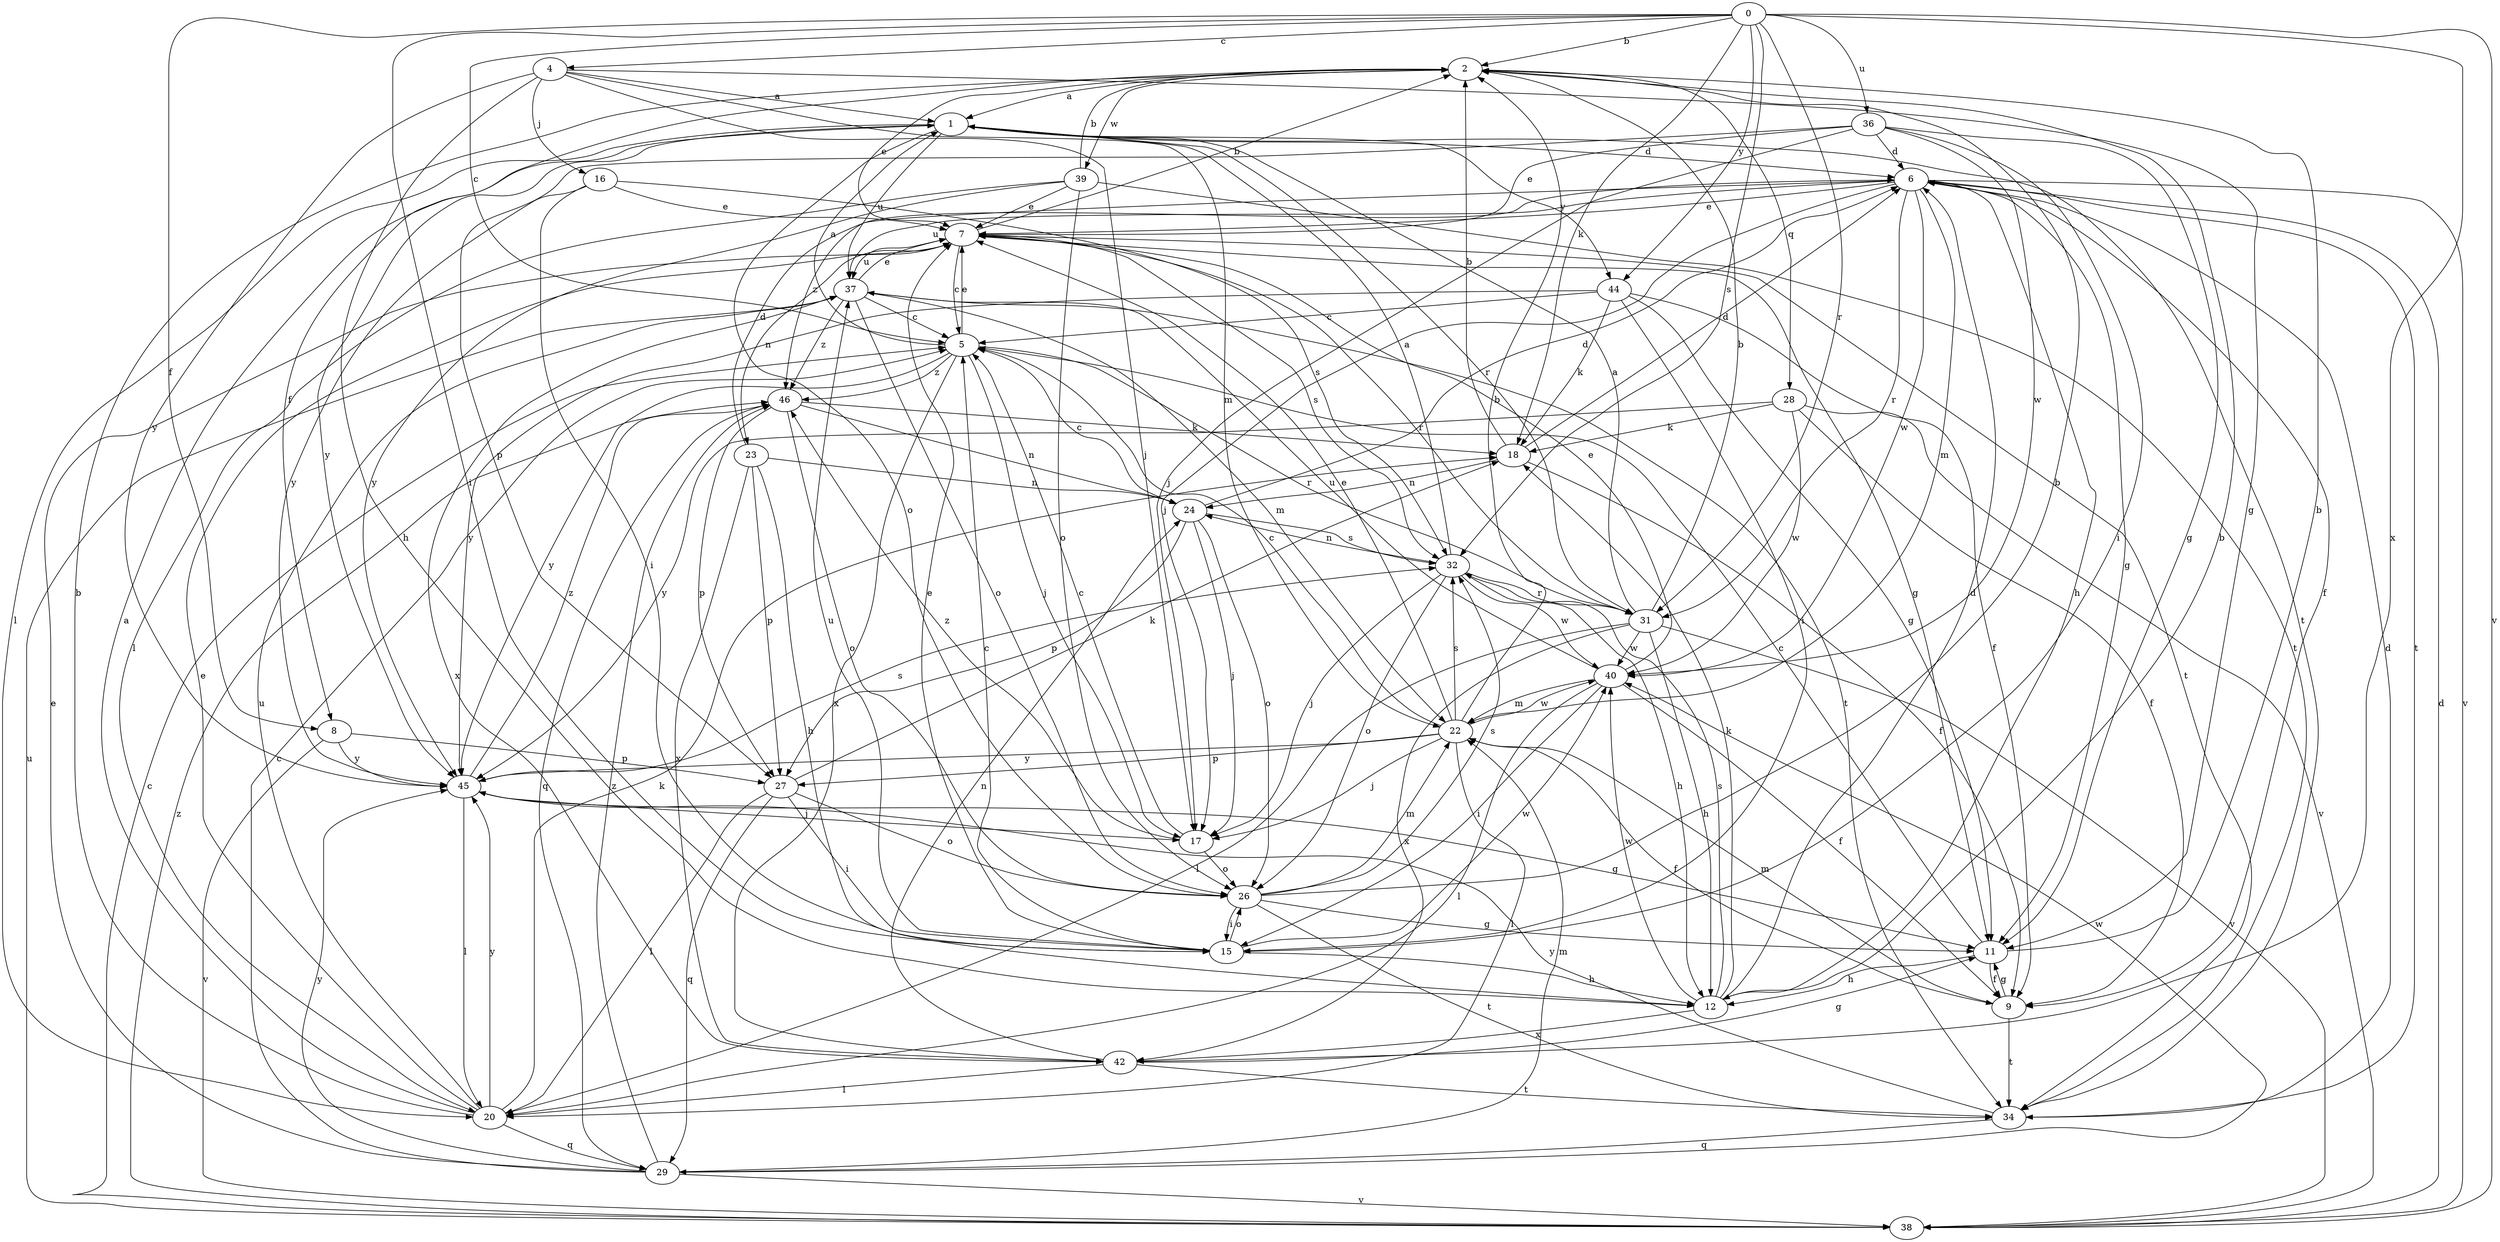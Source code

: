 strict digraph  {
0;
1;
2;
4;
5;
6;
7;
8;
9;
11;
12;
15;
16;
17;
18;
20;
22;
23;
24;
26;
27;
28;
29;
31;
32;
34;
36;
37;
38;
39;
40;
42;
44;
45;
46;
0 -> 2  [label=b];
0 -> 4  [label=c];
0 -> 5  [label=c];
0 -> 8  [label=f];
0 -> 15  [label=i];
0 -> 18  [label=k];
0 -> 31  [label=r];
0 -> 32  [label=s];
0 -> 36  [label=u];
0 -> 38  [label=v];
0 -> 42  [label=x];
0 -> 44  [label=y];
1 -> 6  [label=d];
1 -> 20  [label=l];
1 -> 26  [label=o];
1 -> 31  [label=r];
1 -> 34  [label=t];
1 -> 37  [label=u];
1 -> 44  [label=y];
1 -> 45  [label=y];
2 -> 1  [label=a];
2 -> 7  [label=e];
2 -> 8  [label=f];
2 -> 28  [label=q];
2 -> 39  [label=w];
4 -> 1  [label=a];
4 -> 11  [label=g];
4 -> 12  [label=h];
4 -> 16  [label=j];
4 -> 17  [label=j];
4 -> 22  [label=m];
4 -> 45  [label=y];
5 -> 1  [label=a];
5 -> 7  [label=e];
5 -> 17  [label=j];
5 -> 31  [label=r];
5 -> 42  [label=x];
5 -> 45  [label=y];
5 -> 46  [label=z];
6 -> 7  [label=e];
6 -> 9  [label=f];
6 -> 11  [label=g];
6 -> 12  [label=h];
6 -> 17  [label=j];
6 -> 22  [label=m];
6 -> 31  [label=r];
6 -> 34  [label=t];
6 -> 37  [label=u];
6 -> 38  [label=v];
6 -> 40  [label=w];
6 -> 46  [label=z];
7 -> 2  [label=b];
7 -> 5  [label=c];
7 -> 11  [label=g];
7 -> 23  [label=n];
7 -> 31  [label=r];
7 -> 32  [label=s];
7 -> 34  [label=t];
7 -> 37  [label=u];
8 -> 27  [label=p];
8 -> 38  [label=v];
8 -> 45  [label=y];
9 -> 11  [label=g];
9 -> 22  [label=m];
9 -> 34  [label=t];
11 -> 2  [label=b];
11 -> 5  [label=c];
11 -> 9  [label=f];
11 -> 12  [label=h];
12 -> 2  [label=b];
12 -> 6  [label=d];
12 -> 18  [label=k];
12 -> 32  [label=s];
12 -> 40  [label=w];
12 -> 42  [label=x];
15 -> 5  [label=c];
15 -> 7  [label=e];
15 -> 12  [label=h];
15 -> 26  [label=o];
15 -> 37  [label=u];
15 -> 40  [label=w];
16 -> 7  [label=e];
16 -> 15  [label=i];
16 -> 32  [label=s];
16 -> 45  [label=y];
17 -> 5  [label=c];
17 -> 26  [label=o];
17 -> 46  [label=z];
18 -> 2  [label=b];
18 -> 6  [label=d];
18 -> 9  [label=f];
18 -> 24  [label=n];
20 -> 1  [label=a];
20 -> 2  [label=b];
20 -> 7  [label=e];
20 -> 18  [label=k];
20 -> 29  [label=q];
20 -> 37  [label=u];
20 -> 45  [label=y];
22 -> 2  [label=b];
22 -> 5  [label=c];
22 -> 7  [label=e];
22 -> 9  [label=f];
22 -> 17  [label=j];
22 -> 20  [label=l];
22 -> 27  [label=p];
22 -> 32  [label=s];
22 -> 40  [label=w];
22 -> 45  [label=y];
23 -> 6  [label=d];
23 -> 12  [label=h];
23 -> 24  [label=n];
23 -> 27  [label=p];
23 -> 42  [label=x];
24 -> 5  [label=c];
24 -> 6  [label=d];
24 -> 17  [label=j];
24 -> 26  [label=o];
24 -> 27  [label=p];
24 -> 32  [label=s];
26 -> 2  [label=b];
26 -> 11  [label=g];
26 -> 15  [label=i];
26 -> 22  [label=m];
26 -> 32  [label=s];
26 -> 34  [label=t];
27 -> 15  [label=i];
27 -> 18  [label=k];
27 -> 20  [label=l];
27 -> 26  [label=o];
27 -> 29  [label=q];
28 -> 9  [label=f];
28 -> 18  [label=k];
28 -> 38  [label=v];
28 -> 40  [label=w];
28 -> 45  [label=y];
29 -> 5  [label=c];
29 -> 7  [label=e];
29 -> 22  [label=m];
29 -> 38  [label=v];
29 -> 40  [label=w];
29 -> 45  [label=y];
29 -> 46  [label=z];
31 -> 1  [label=a];
31 -> 2  [label=b];
31 -> 12  [label=h];
31 -> 20  [label=l];
31 -> 38  [label=v];
31 -> 40  [label=w];
31 -> 42  [label=x];
32 -> 1  [label=a];
32 -> 12  [label=h];
32 -> 17  [label=j];
32 -> 24  [label=n];
32 -> 26  [label=o];
32 -> 31  [label=r];
32 -> 40  [label=w];
34 -> 6  [label=d];
34 -> 29  [label=q];
34 -> 45  [label=y];
36 -> 6  [label=d];
36 -> 7  [label=e];
36 -> 11  [label=g];
36 -> 15  [label=i];
36 -> 17  [label=j];
36 -> 27  [label=p];
36 -> 40  [label=w];
37 -> 5  [label=c];
37 -> 7  [label=e];
37 -> 22  [label=m];
37 -> 26  [label=o];
37 -> 34  [label=t];
37 -> 42  [label=x];
37 -> 46  [label=z];
38 -> 5  [label=c];
38 -> 6  [label=d];
38 -> 37  [label=u];
38 -> 46  [label=z];
39 -> 2  [label=b];
39 -> 7  [label=e];
39 -> 20  [label=l];
39 -> 26  [label=o];
39 -> 34  [label=t];
39 -> 45  [label=y];
40 -> 7  [label=e];
40 -> 9  [label=f];
40 -> 15  [label=i];
40 -> 20  [label=l];
40 -> 22  [label=m];
40 -> 37  [label=u];
42 -> 11  [label=g];
42 -> 20  [label=l];
42 -> 24  [label=n];
42 -> 34  [label=t];
44 -> 5  [label=c];
44 -> 9  [label=f];
44 -> 11  [label=g];
44 -> 15  [label=i];
44 -> 18  [label=k];
44 -> 45  [label=y];
45 -> 11  [label=g];
45 -> 17  [label=j];
45 -> 20  [label=l];
45 -> 32  [label=s];
45 -> 46  [label=z];
46 -> 18  [label=k];
46 -> 24  [label=n];
46 -> 26  [label=o];
46 -> 27  [label=p];
46 -> 29  [label=q];
}
